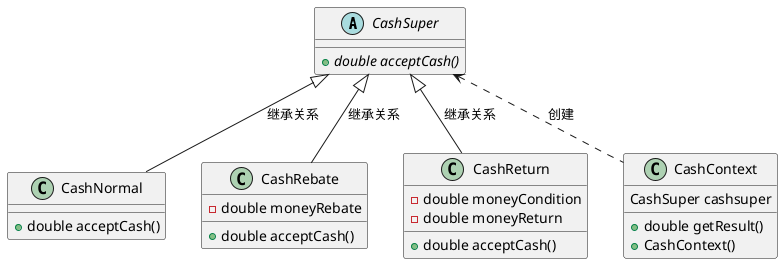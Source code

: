 @startuml
abstract class CashSuper{
    {abstract} +double acceptCash()
}

CashNormal : +double acceptCash()
class CashRebate{
    -double moneyRebate
    +double acceptCash()
} 
class CashReturn{
    -double moneyCondition
    -double moneyReturn
    +double acceptCash()
}

class CashContext{
    CashSuper cashsuper
    +double getResult()
    +CashContext()
}

CashSuper <|-- CashNormal : 继承关系
CashSuper <|-- CashRebate : 继承关系
CashSuper <|-- CashReturn : 继承关系
CashSuper <.. CashContext : 创建

@enduml